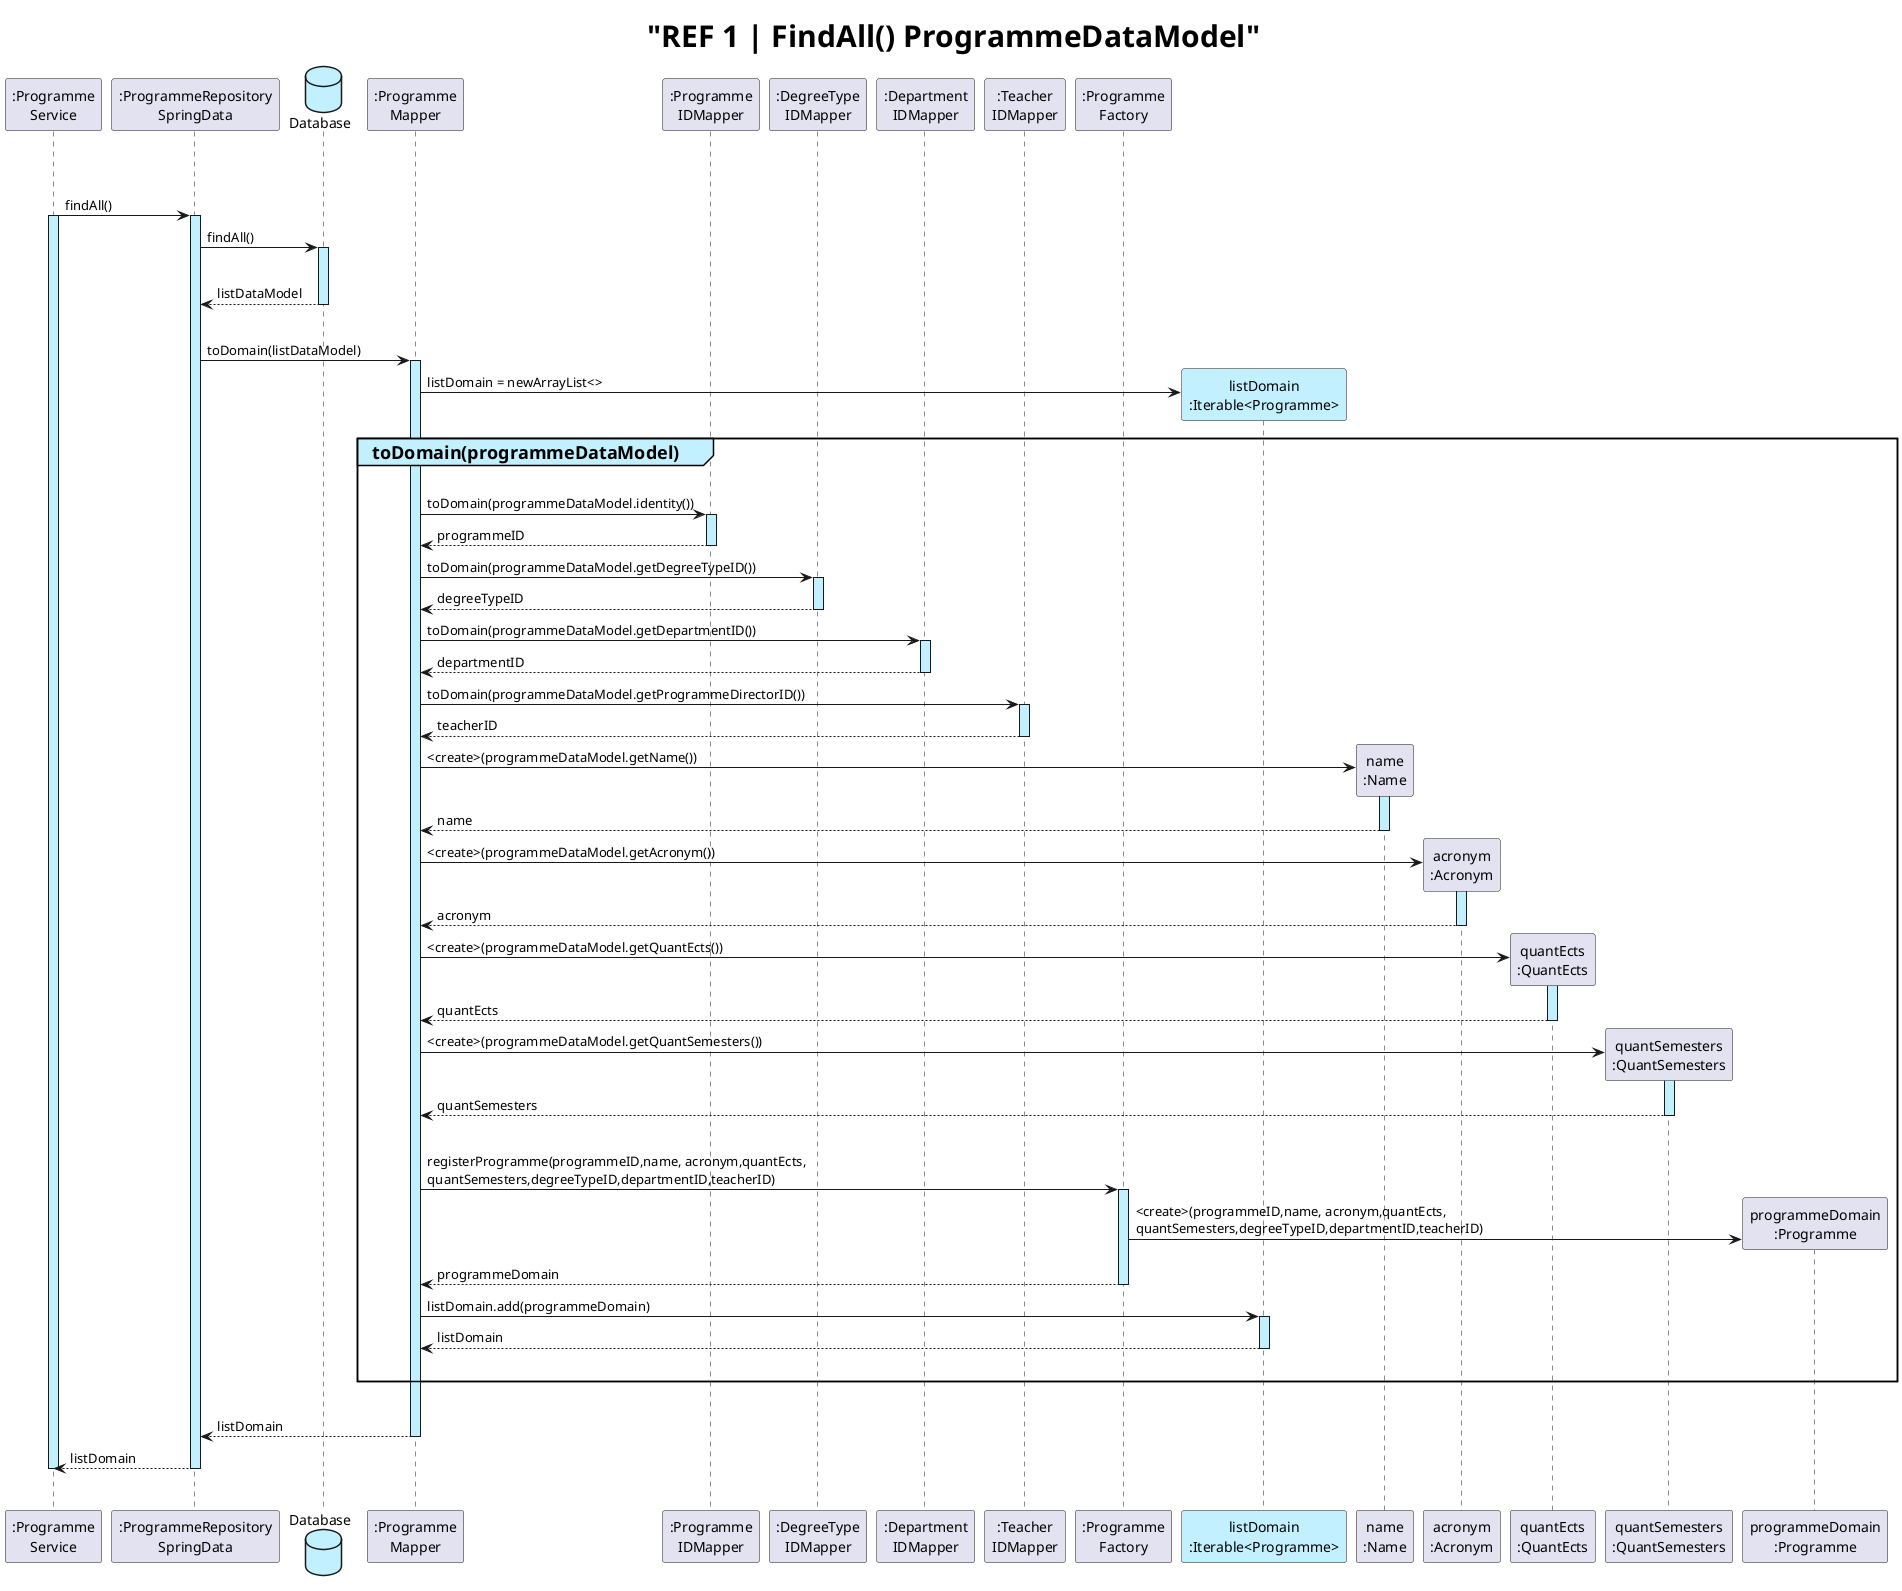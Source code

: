 @startuml
title <size:30>"REF 1 | FindAll() ProgrammeDataModel"</size>
|||
participant ":Programme\nService" as Service
participant ":ProgrammeRepository\nSpringData" as Repository
database "Database" as DT #application
participant ":Programme\nMapper" as PM
participant ":Programme\nIDMapper" as PIM
participant ":DegreeType\nIDMapper" as DTIDM
participant ":Department\nIDMapper" as DIDM
participant ":Teacher\nIDMapper" as TIDM
participant ":Programme\nFactory" as F

skinparam sequenceLifeLineBackgroundColor #application
|||
Service-> Repository++: findAll()
Service ++
Repository-> DT ++: findAll()

|||
DT --> Repository --: listDataModel
|||
Repository -> PM ++: toDomain(listDataModel)
create "listDomain\n:Iterable<Programme>" as DomainList #application
PM -> DomainList : listDomain = newArrayList<>

group#application <size:18>toDomain(programmeDataModel) </size>
|||
PM -> PIM ++: toDomain(programmeDataModel.identity())
PIM --> PM --: programmeID
PM -> DTIDM ++: toDomain(programmeDataModel.getDegreeTypeID())
DTIDM--> PM --: degreeTypeID
PM -> DIDM ++: toDomain(programmeDataModel.getDepartmentID())
DIDM --> PM --: departmentID
PM -> TIDM ++: toDomain(programmeDataModel.getProgrammeDirectorID())
TIDM --> PM --: teacherID
create "name\n:Name" as NM
PM -> NM ++: <create>(programmeDataModel.getName())
NM --> PM --: name
create "acronym\n:Acronym" as AC
PM -> AC ++: <create>(programmeDataModel.getAcronym())
AC --> PM --: acronym
create "quantEcts\n:QuantEcts" as QE
PM -> QE ++: <create>(programmeDataModel.getQuantEcts())
QE --> PM --: quantEcts
create "quantSemesters\n:QuantSemesters" as QS
PM -> QS ++: <create>(programmeDataModel.getQuantSemesters())
QS --> PM --: quantSemesters
|||
PM -> F ++: registerProgramme(programmeID,name, acronym,quantEcts,\nquantSemesters,degreeTypeID,departmentID,teacherID)
create "programmeDomain\n:Programme" as programmeDomain
F -> programmeDomain :<create>(programmeID,name, acronym,quantEcts,\nquantSemesters,degreeTypeID,departmentID,teacherID)
F --> PM --: programmeDomain
PM -> DomainList ++:listDomain.add(programmeDomain)
DomainList -->PM --:listDomain
|||
end
|||
PM --> Repository --: listDomain
Repository --> Service --: listDomain



Service --
|||




@enduml